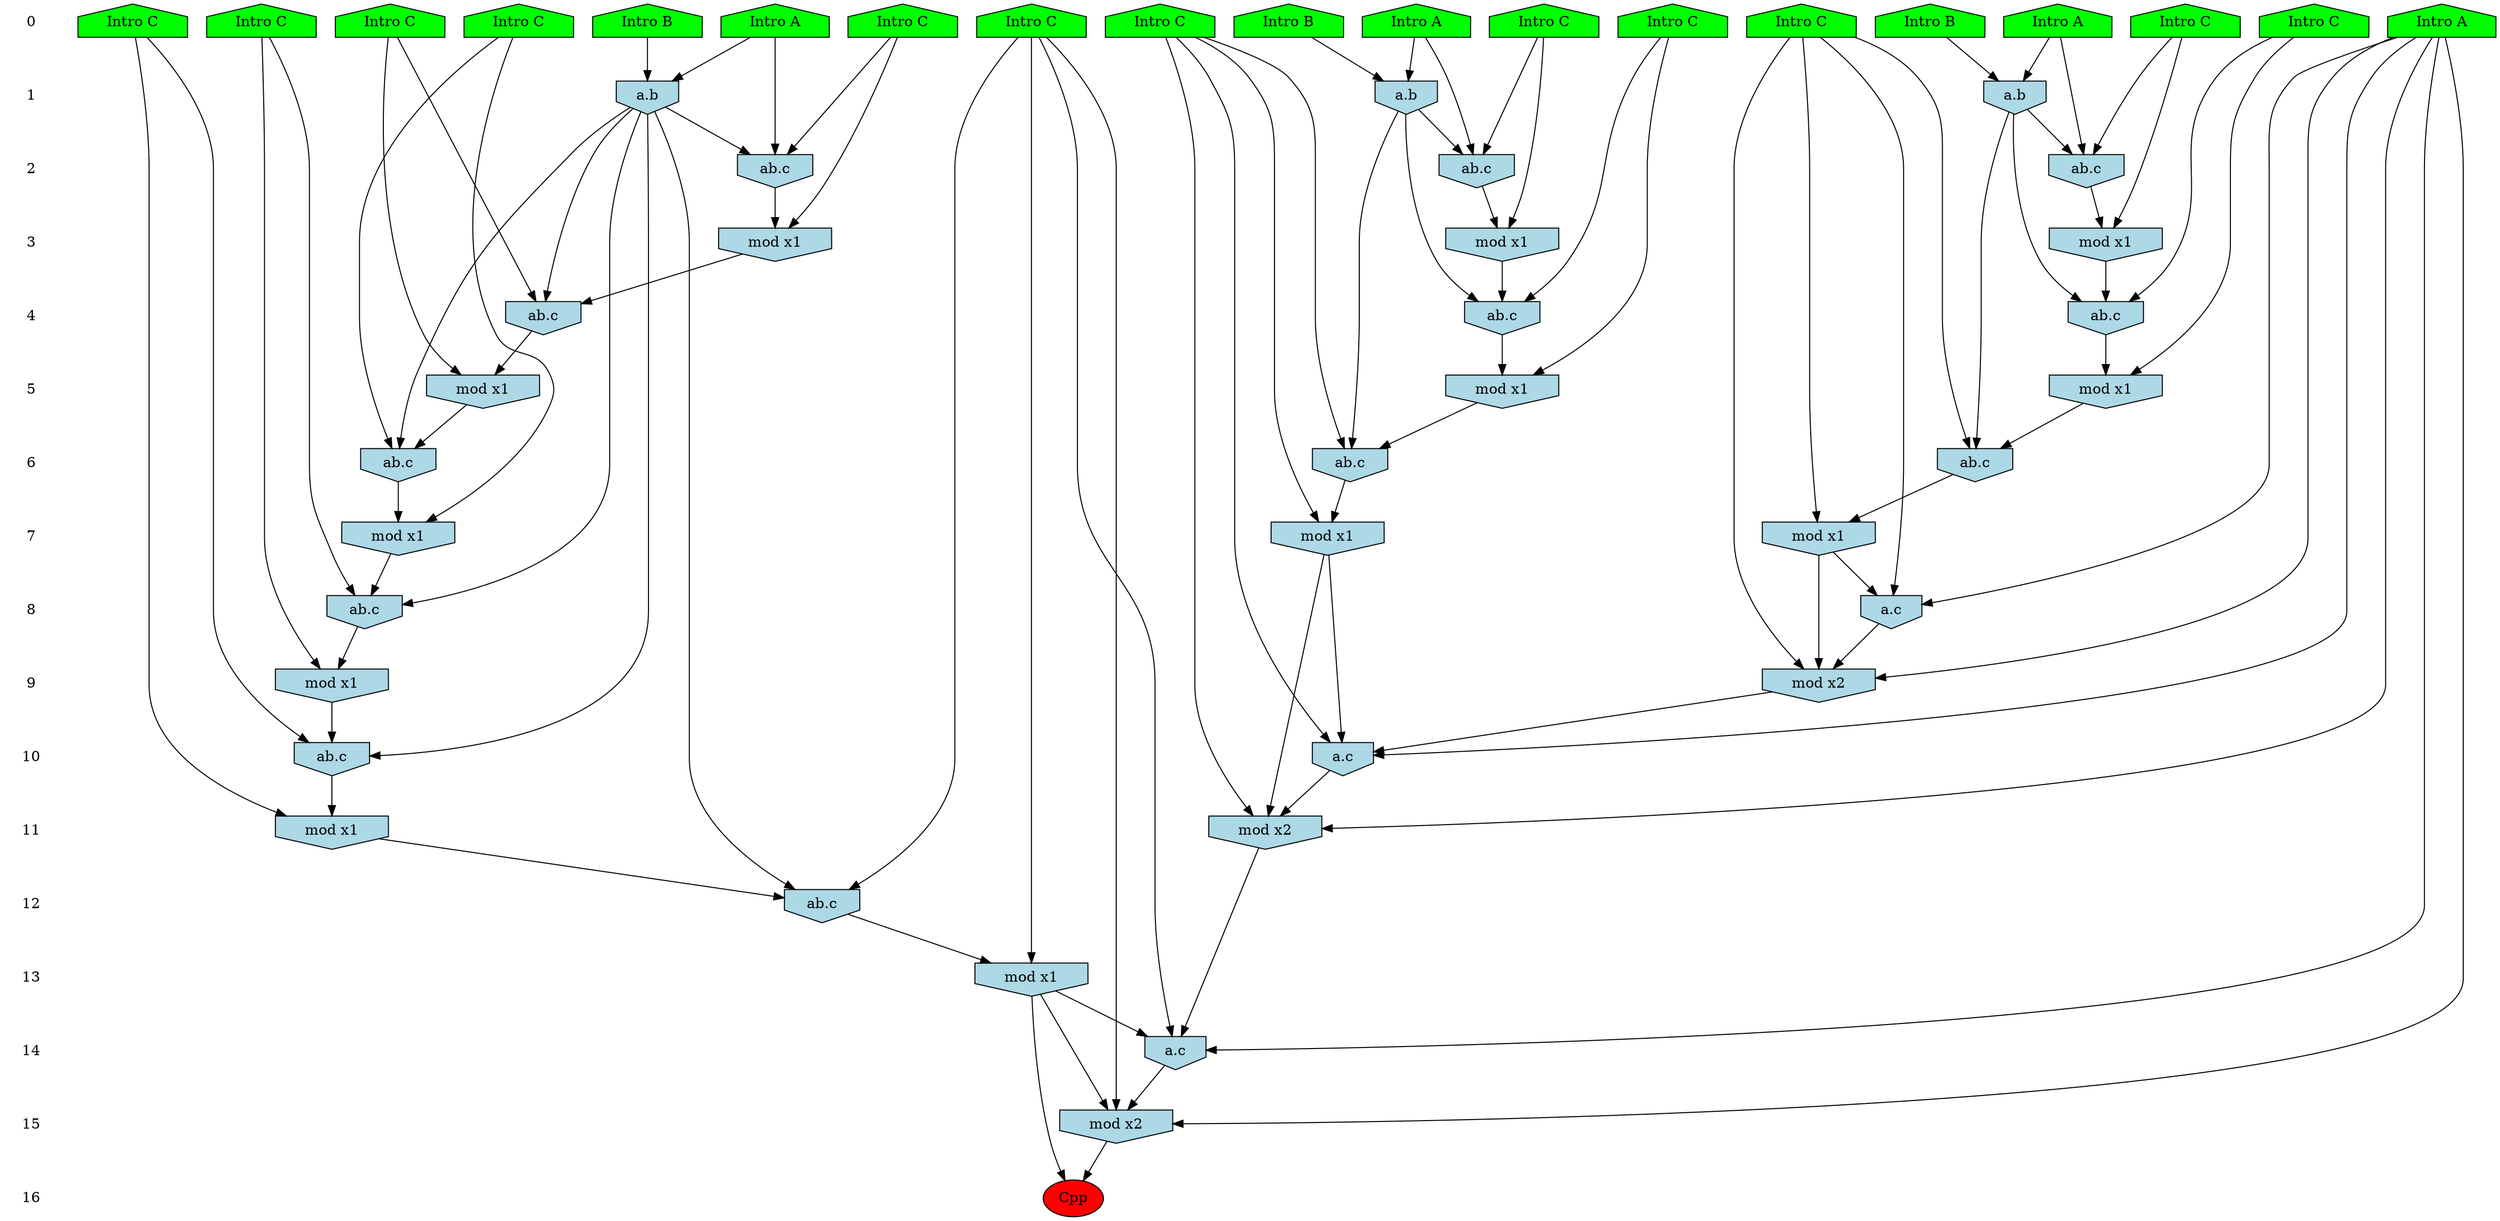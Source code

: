 /* Compression of 1 causal flows obtained in average at 1.979186E+01 t.u */
/* Compressed causal flows were: [3649] */
digraph G{
 ranksep=.5 ; 
{ rank = same ; "0" [shape=plaintext] ; node_1 [label ="Intro B", shape=house, style=filled, fillcolor=green] ;
node_2 [label ="Intro B", shape=house, style=filled, fillcolor=green] ;
node_3 [label ="Intro A", shape=house, style=filled, fillcolor=green] ;
node_4 [label ="Intro A", shape=house, style=filled, fillcolor=green] ;
node_5 [label ="Intro A", shape=house, style=filled, fillcolor=green] ;
node_6 [label ="Intro B", shape=house, style=filled, fillcolor=green] ;
node_7 [label ="Intro A", shape=house, style=filled, fillcolor=green] ;
node_8 [label ="Intro C", shape=house, style=filled, fillcolor=green] ;
node_9 [label ="Intro C", shape=house, style=filled, fillcolor=green] ;
node_10 [label ="Intro C", shape=house, style=filled, fillcolor=green] ;
node_11 [label ="Intro C", shape=house, style=filled, fillcolor=green] ;
node_12 [label ="Intro C", shape=house, style=filled, fillcolor=green] ;
node_13 [label ="Intro C", shape=house, style=filled, fillcolor=green] ;
node_14 [label ="Intro C", shape=house, style=filled, fillcolor=green] ;
node_15 [label ="Intro C", shape=house, style=filled, fillcolor=green] ;
node_16 [label ="Intro C", shape=house, style=filled, fillcolor=green] ;
node_17 [label ="Intro C", shape=house, style=filled, fillcolor=green] ;
node_18 [label ="Intro C", shape=house, style=filled, fillcolor=green] ;
node_19 [label ="Intro C", shape=house, style=filled, fillcolor=green] ;
}
{ rank = same ; "1" [shape=plaintext] ; node_20 [label="a.b", shape=invhouse, style=filled, fillcolor = lightblue] ;
node_26 [label="a.b", shape=invhouse, style=filled, fillcolor = lightblue] ;
node_36 [label="a.b", shape=invhouse, style=filled, fillcolor = lightblue] ;
}
{ rank = same ; "2" [shape=plaintext] ; node_21 [label="ab.c", shape=invhouse, style=filled, fillcolor = lightblue] ;
node_27 [label="ab.c", shape=invhouse, style=filled, fillcolor = lightblue] ;
node_37 [label="ab.c", shape=invhouse, style=filled, fillcolor = lightblue] ;
}
{ rank = same ; "3" [shape=plaintext] ; node_22 [label="mod x1", shape=invhouse, style=filled, fillcolor = lightblue] ;
node_29 [label="mod x1", shape=invhouse, style=filled, fillcolor = lightblue] ;
node_39 [label="mod x1", shape=invhouse, style=filled, fillcolor = lightblue] ;
}
{ rank = same ; "4" [shape=plaintext] ; node_23 [label="ab.c", shape=invhouse, style=filled, fillcolor = lightblue] ;
node_30 [label="ab.c", shape=invhouse, style=filled, fillcolor = lightblue] ;
node_43 [label="ab.c", shape=invhouse, style=filled, fillcolor = lightblue] ;
}
{ rank = same ; "5" [shape=plaintext] ; node_24 [label="mod x1", shape=invhouse, style=filled, fillcolor = lightblue] ;
node_31 [label="mod x1", shape=invhouse, style=filled, fillcolor = lightblue] ;
node_46 [label="mod x1", shape=invhouse, style=filled, fillcolor = lightblue] ;
}
{ rank = same ; "6" [shape=plaintext] ; node_25 [label="ab.c", shape=invhouse, style=filled, fillcolor = lightblue] ;
node_32 [label="ab.c", shape=invhouse, style=filled, fillcolor = lightblue] ;
node_47 [label="ab.c", shape=invhouse, style=filled, fillcolor = lightblue] ;
}
{ rank = same ; "7" [shape=plaintext] ; node_28 [label="mod x1", shape=invhouse, style=filled, fillcolor = lightblue] ;
node_33 [label="mod x1", shape=invhouse, style=filled, fillcolor = lightblue] ;
node_48 [label="mod x1", shape=invhouse, style=filled, fillcolor = lightblue] ;
}
{ rank = same ; "8" [shape=plaintext] ; node_34 [label="ab.c", shape=invhouse, style=filled, fillcolor = lightblue] ;
node_38 [label="a.c", shape=invhouse, style=filled, fillcolor = lightblue] ;
}
{ rank = same ; "9" [shape=plaintext] ; node_35 [label="mod x1", shape=invhouse, style=filled, fillcolor = lightblue] ;
node_40 [label="mod x2", shape=invhouse, style=filled, fillcolor = lightblue] ;
}
{ rank = same ; "10" [shape=plaintext] ; node_41 [label="ab.c", shape=invhouse, style=filled, fillcolor = lightblue] ;
node_49 [label="a.c", shape=invhouse, style=filled, fillcolor = lightblue] ;
}
{ rank = same ; "11" [shape=plaintext] ; node_42 [label="mod x1", shape=invhouse, style=filled, fillcolor = lightblue] ;
node_50 [label="mod x2", shape=invhouse, style=filled, fillcolor = lightblue] ;
}
{ rank = same ; "12" [shape=plaintext] ; node_44 [label="ab.c", shape=invhouse, style=filled, fillcolor = lightblue] ;
}
{ rank = same ; "13" [shape=plaintext] ; node_45 [label="mod x1", shape=invhouse, style=filled, fillcolor = lightblue] ;
}
{ rank = same ; "14" [shape=plaintext] ; node_51 [label="a.c", shape=invhouse, style=filled, fillcolor = lightblue] ;
}
{ rank = same ; "15" [shape=plaintext] ; node_52 [label="mod x2", shape=invhouse, style=filled, fillcolor = lightblue] ;
}
{ rank = same ; "16" [shape=plaintext] ; node_53 [label ="Cpp", style=filled, fillcolor=red] ;
}
"0" -> "1" [style="invis"]; 
"1" -> "2" [style="invis"]; 
"2" -> "3" [style="invis"]; 
"3" -> "4" [style="invis"]; 
"4" -> "5" [style="invis"]; 
"5" -> "6" [style="invis"]; 
"6" -> "7" [style="invis"]; 
"7" -> "8" [style="invis"]; 
"8" -> "9" [style="invis"]; 
"9" -> "10" [style="invis"]; 
"10" -> "11" [style="invis"]; 
"11" -> "12" [style="invis"]; 
"12" -> "13" [style="invis"]; 
"13" -> "14" [style="invis"]; 
"14" -> "15" [style="invis"]; 
"15" -> "16" [style="invis"]; 
node_1 -> node_20
node_4 -> node_20
node_4 -> node_21
node_13 -> node_21
node_20 -> node_21
node_13 -> node_22
node_21 -> node_22
node_9 -> node_23
node_20 -> node_23
node_22 -> node_23
node_9 -> node_24
node_23 -> node_24
node_12 -> node_25
node_20 -> node_25
node_24 -> node_25
node_2 -> node_26
node_7 -> node_26
node_7 -> node_27
node_15 -> node_27
node_26 -> node_27
node_12 -> node_28
node_25 -> node_28
node_15 -> node_29
node_27 -> node_29
node_11 -> node_30
node_26 -> node_30
node_29 -> node_30
node_11 -> node_31
node_30 -> node_31
node_16 -> node_32
node_26 -> node_32
node_31 -> node_32
node_16 -> node_33
node_32 -> node_33
node_10 -> node_34
node_26 -> node_34
node_33 -> node_34
node_10 -> node_35
node_34 -> node_35
node_5 -> node_36
node_6 -> node_36
node_5 -> node_37
node_18 -> node_37
node_36 -> node_37
node_3 -> node_38
node_12 -> node_38
node_28 -> node_38
node_18 -> node_39
node_37 -> node_39
node_3 -> node_40
node_12 -> node_40
node_28 -> node_40
node_38 -> node_40
node_8 -> node_41
node_26 -> node_41
node_35 -> node_41
node_8 -> node_42
node_41 -> node_42
node_19 -> node_43
node_36 -> node_43
node_39 -> node_43
node_14 -> node_44
node_26 -> node_44
node_42 -> node_44
node_14 -> node_45
node_44 -> node_45
node_19 -> node_46
node_43 -> node_46
node_17 -> node_47
node_36 -> node_47
node_46 -> node_47
node_17 -> node_48
node_47 -> node_48
node_3 -> node_49
node_17 -> node_49
node_40 -> node_49
node_48 -> node_49
node_3 -> node_50
node_17 -> node_50
node_48 -> node_50
node_49 -> node_50
node_3 -> node_51
node_14 -> node_51
node_45 -> node_51
node_50 -> node_51
node_3 -> node_52
node_14 -> node_52
node_45 -> node_52
node_51 -> node_52
node_45 -> node_53
node_52 -> node_53
}
/*
 Dot generation time: 0.000223
*/